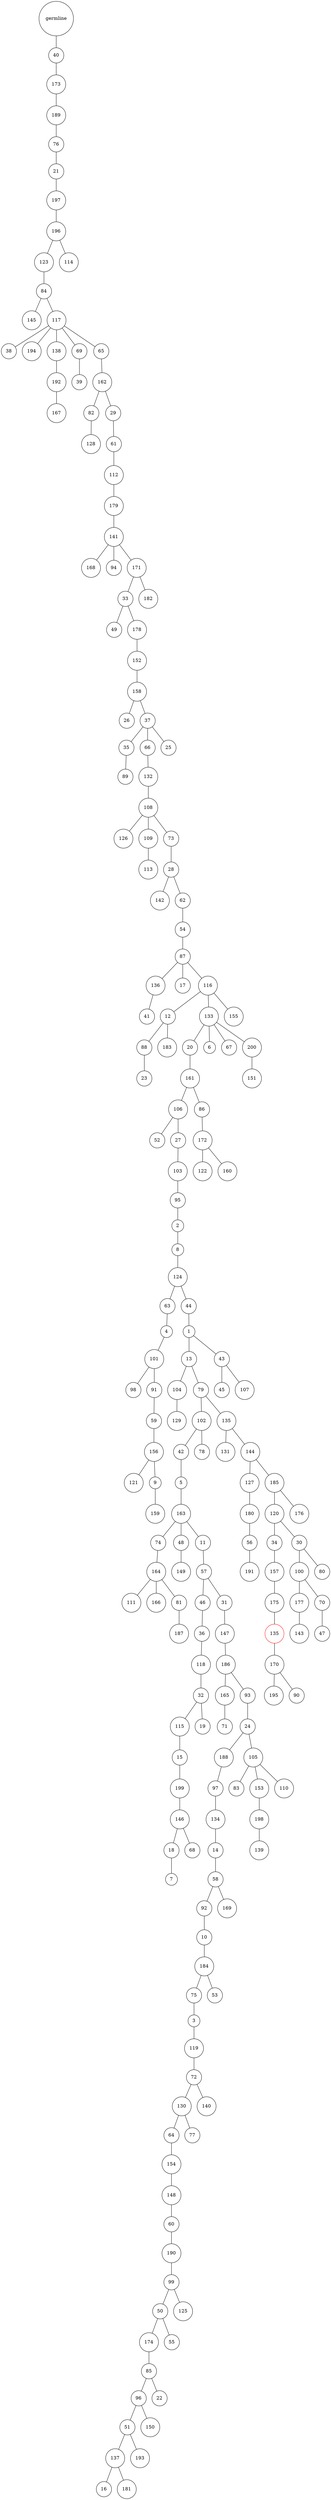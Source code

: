 graph {
	rankdir=UD;
	splines=line;
	node [shape=circle]
	"0x7f33bae4bbe0" [label="germline"];
	"0x7f33bae4bc10" [label="40"];
	"0x7f33bae4bbe0" -- "0x7f33bae4bc10" ;
	"0x7f33bae4bc40" [label="173"];
	"0x7f33bae4bc10" -- "0x7f33bae4bc40" ;
	"0x7f33bae4bc70" [label="189"];
	"0x7f33bae4bc40" -- "0x7f33bae4bc70" ;
	"0x7f33bae4bca0" [label="76"];
	"0x7f33bae4bc70" -- "0x7f33bae4bca0" ;
	"0x7f33bae4bcd0" [label="21"];
	"0x7f33bae4bca0" -- "0x7f33bae4bcd0" ;
	"0x7f33bae4bd00" [label="197"];
	"0x7f33bae4bcd0" -- "0x7f33bae4bd00" ;
	"0x7f33bae4bd30" [label="196"];
	"0x7f33bae4bd00" -- "0x7f33bae4bd30" ;
	"0x7f33bae4bd60" [label="123"];
	"0x7f33bae4bd30" -- "0x7f33bae4bd60" ;
	"0x7f33bae4bd90" [label="84"];
	"0x7f33bae4bd60" -- "0x7f33bae4bd90" ;
	"0x7f33bae4bdc0" [label="145"];
	"0x7f33bae4bd90" -- "0x7f33bae4bdc0" ;
	"0x7f33bae4bdf0" [label="117"];
	"0x7f33bae4bd90" -- "0x7f33bae4bdf0" ;
	"0x7f33bae4be20" [label="38"];
	"0x7f33bae4bdf0" -- "0x7f33bae4be20" ;
	"0x7f33bae4be50" [label="194"];
	"0x7f33bae4bdf0" -- "0x7f33bae4be50" ;
	"0x7f33bae4be80" [label="138"];
	"0x7f33bae4bdf0" -- "0x7f33bae4be80" ;
	"0x7f33bae4beb0" [label="192"];
	"0x7f33bae4be80" -- "0x7f33bae4beb0" ;
	"0x7f33bae4bee0" [label="167"];
	"0x7f33bae4beb0" -- "0x7f33bae4bee0" ;
	"0x7f33bae4bf10" [label="69"];
	"0x7f33bae4bdf0" -- "0x7f33bae4bf10" ;
	"0x7f33bae4bf40" [label="39"];
	"0x7f33bae4bf10" -- "0x7f33bae4bf40" ;
	"0x7f33bae4bf70" [label="65"];
	"0x7f33bae4bdf0" -- "0x7f33bae4bf70" ;
	"0x7f33bae4bfa0" [label="162"];
	"0x7f33bae4bf70" -- "0x7f33bae4bfa0" ;
	"0x7f33bae4bfd0" [label="82"];
	"0x7f33bae4bfa0" -- "0x7f33bae4bfd0" ;
	"0x7f33bae4d040" [label="128"];
	"0x7f33bae4bfd0" -- "0x7f33bae4d040" ;
	"0x7f33bae4d070" [label="29"];
	"0x7f33bae4bfa0" -- "0x7f33bae4d070" ;
	"0x7f33bae4d0a0" [label="61"];
	"0x7f33bae4d070" -- "0x7f33bae4d0a0" ;
	"0x7f33bae4d0d0" [label="112"];
	"0x7f33bae4d0a0" -- "0x7f33bae4d0d0" ;
	"0x7f33bae4d100" [label="179"];
	"0x7f33bae4d0d0" -- "0x7f33bae4d100" ;
	"0x7f33bae4d130" [label="141"];
	"0x7f33bae4d100" -- "0x7f33bae4d130" ;
	"0x7f33bae4d160" [label="168"];
	"0x7f33bae4d130" -- "0x7f33bae4d160" ;
	"0x7f33bae4d190" [label="94"];
	"0x7f33bae4d130" -- "0x7f33bae4d190" ;
	"0x7f33bae4d1c0" [label="171"];
	"0x7f33bae4d130" -- "0x7f33bae4d1c0" ;
	"0x7f33bae4d1f0" [label="33"];
	"0x7f33bae4d1c0" -- "0x7f33bae4d1f0" ;
	"0x7f33bae4d220" [label="49"];
	"0x7f33bae4d1f0" -- "0x7f33bae4d220" ;
	"0x7f33bae4d250" [label="178"];
	"0x7f33bae4d1f0" -- "0x7f33bae4d250" ;
	"0x7f33bae4d280" [label="152"];
	"0x7f33bae4d250" -- "0x7f33bae4d280" ;
	"0x7f33bae4d2b0" [label="158"];
	"0x7f33bae4d280" -- "0x7f33bae4d2b0" ;
	"0x7f33bae4d2e0" [label="26"];
	"0x7f33bae4d2b0" -- "0x7f33bae4d2e0" ;
	"0x7f33bae4d310" [label="37"];
	"0x7f33bae4d2b0" -- "0x7f33bae4d310" ;
	"0x7f33bae4d340" [label="35"];
	"0x7f33bae4d310" -- "0x7f33bae4d340" ;
	"0x7f33bae4d370" [label="89"];
	"0x7f33bae4d340" -- "0x7f33bae4d370" ;
	"0x7f33bae4d3a0" [label="66"];
	"0x7f33bae4d310" -- "0x7f33bae4d3a0" ;
	"0x7f33bae4d3d0" [label="132"];
	"0x7f33bae4d3a0" -- "0x7f33bae4d3d0" ;
	"0x7f33bae4d400" [label="108"];
	"0x7f33bae4d3d0" -- "0x7f33bae4d400" ;
	"0x7f33bae4d430" [label="126"];
	"0x7f33bae4d400" -- "0x7f33bae4d430" ;
	"0x7f33bae4d460" [label="109"];
	"0x7f33bae4d400" -- "0x7f33bae4d460" ;
	"0x7f33bae4d490" [label="113"];
	"0x7f33bae4d460" -- "0x7f33bae4d490" ;
	"0x7f33bae4d4c0" [label="73"];
	"0x7f33bae4d400" -- "0x7f33bae4d4c0" ;
	"0x7f33bae4d4f0" [label="28"];
	"0x7f33bae4d4c0" -- "0x7f33bae4d4f0" ;
	"0x7f33bae4d520" [label="142"];
	"0x7f33bae4d4f0" -- "0x7f33bae4d520" ;
	"0x7f33bae4d550" [label="62"];
	"0x7f33bae4d4f0" -- "0x7f33bae4d550" ;
	"0x7f33bae4d580" [label="54"];
	"0x7f33bae4d550" -- "0x7f33bae4d580" ;
	"0x7f33bae4d5b0" [label="87"];
	"0x7f33bae4d580" -- "0x7f33bae4d5b0" ;
	"0x7f33bae4d5e0" [label="136"];
	"0x7f33bae4d5b0" -- "0x7f33bae4d5e0" ;
	"0x7f33bae4d610" [label="41"];
	"0x7f33bae4d5e0" -- "0x7f33bae4d610" ;
	"0x7f33bae4d640" [label="17"];
	"0x7f33bae4d5b0" -- "0x7f33bae4d640" ;
	"0x7f33bae4d670" [label="116"];
	"0x7f33bae4d5b0" -- "0x7f33bae4d670" ;
	"0x7f33bae4d6a0" [label="12"];
	"0x7f33bae4d670" -- "0x7f33bae4d6a0" ;
	"0x7f33bae4d6d0" [label="88"];
	"0x7f33bae4d6a0" -- "0x7f33bae4d6d0" ;
	"0x7f33bae4d700" [label="23"];
	"0x7f33bae4d6d0" -- "0x7f33bae4d700" ;
	"0x7f33bae4d730" [label="183"];
	"0x7f33bae4d6a0" -- "0x7f33bae4d730" ;
	"0x7f33bae4d760" [label="133"];
	"0x7f33bae4d670" -- "0x7f33bae4d760" ;
	"0x7f33bae4d790" [label="20"];
	"0x7f33bae4d760" -- "0x7f33bae4d790" ;
	"0x7f33bae4d7c0" [label="161"];
	"0x7f33bae4d790" -- "0x7f33bae4d7c0" ;
	"0x7f33bae4d7f0" [label="106"];
	"0x7f33bae4d7c0" -- "0x7f33bae4d7f0" ;
	"0x7f33bae4d820" [label="52"];
	"0x7f33bae4d7f0" -- "0x7f33bae4d820" ;
	"0x7f33bae4d850" [label="27"];
	"0x7f33bae4d7f0" -- "0x7f33bae4d850" ;
	"0x7f33bae4d880" [label="103"];
	"0x7f33bae4d850" -- "0x7f33bae4d880" ;
	"0x7f33bae4d8b0" [label="95"];
	"0x7f33bae4d880" -- "0x7f33bae4d8b0" ;
	"0x7f33bae4d8e0" [label="2"];
	"0x7f33bae4d8b0" -- "0x7f33bae4d8e0" ;
	"0x7f33bae4d910" [label="8"];
	"0x7f33bae4d8e0" -- "0x7f33bae4d910" ;
	"0x7f33bae4d940" [label="124"];
	"0x7f33bae4d910" -- "0x7f33bae4d940" ;
	"0x7f33bae4d970" [label="63"];
	"0x7f33bae4d940" -- "0x7f33bae4d970" ;
	"0x7f33bae4d9a0" [label="4"];
	"0x7f33bae4d970" -- "0x7f33bae4d9a0" ;
	"0x7f33bae4d9d0" [label="101"];
	"0x7f33bae4d9a0" -- "0x7f33bae4d9d0" ;
	"0x7f33bae4da00" [label="98"];
	"0x7f33bae4d9d0" -- "0x7f33bae4da00" ;
	"0x7f33bae4da30" [label="91"];
	"0x7f33bae4d9d0" -- "0x7f33bae4da30" ;
	"0x7f33bae4da60" [label="59"];
	"0x7f33bae4da30" -- "0x7f33bae4da60" ;
	"0x7f33bae4da90" [label="156"];
	"0x7f33bae4da60" -- "0x7f33bae4da90" ;
	"0x7f33bae4dac0" [label="121"];
	"0x7f33bae4da90" -- "0x7f33bae4dac0" ;
	"0x7f33bae4daf0" [label="9"];
	"0x7f33bae4da90" -- "0x7f33bae4daf0" ;
	"0x7f33bae4db20" [label="159"];
	"0x7f33bae4daf0" -- "0x7f33bae4db20" ;
	"0x7f33bae4db50" [label="44"];
	"0x7f33bae4d940" -- "0x7f33bae4db50" ;
	"0x7f33bae4db80" [label="1"];
	"0x7f33bae4db50" -- "0x7f33bae4db80" ;
	"0x7f33bae4dbb0" [label="13"];
	"0x7f33bae4db80" -- "0x7f33bae4dbb0" ;
	"0x7f33bae4dbe0" [label="104"];
	"0x7f33bae4dbb0" -- "0x7f33bae4dbe0" ;
	"0x7f33bae4dc10" [label="129"];
	"0x7f33bae4dbe0" -- "0x7f33bae4dc10" ;
	"0x7f33bae4dc40" [label="79"];
	"0x7f33bae4dbb0" -- "0x7f33bae4dc40" ;
	"0x7f33bae4dc70" [label="102"];
	"0x7f33bae4dc40" -- "0x7f33bae4dc70" ;
	"0x7f33bae4dca0" [label="42"];
	"0x7f33bae4dc70" -- "0x7f33bae4dca0" ;
	"0x7f33bae4dcd0" [label="5"];
	"0x7f33bae4dca0" -- "0x7f33bae4dcd0" ;
	"0x7f33bae4dd00" [label="163"];
	"0x7f33bae4dcd0" -- "0x7f33bae4dd00" ;
	"0x7f33bae4dd30" [label="74"];
	"0x7f33bae4dd00" -- "0x7f33bae4dd30" ;
	"0x7f33bae4dd60" [label="164"];
	"0x7f33bae4dd30" -- "0x7f33bae4dd60" ;
	"0x7f33bae4dd90" [label="111"];
	"0x7f33bae4dd60" -- "0x7f33bae4dd90" ;
	"0x7f33bae4ddc0" [label="166"];
	"0x7f33bae4dd60" -- "0x7f33bae4ddc0" ;
	"0x7f33bae4ddf0" [label="81"];
	"0x7f33bae4dd60" -- "0x7f33bae4ddf0" ;
	"0x7f33bae4de20" [label="187"];
	"0x7f33bae4ddf0" -- "0x7f33bae4de20" ;
	"0x7f33bae4de50" [label="48"];
	"0x7f33bae4dd00" -- "0x7f33bae4de50" ;
	"0x7f33bae4de80" [label="149"];
	"0x7f33bae4de50" -- "0x7f33bae4de80" ;
	"0x7f33bae4deb0" [label="11"];
	"0x7f33bae4dd00" -- "0x7f33bae4deb0" ;
	"0x7f33bae4dee0" [label="57"];
	"0x7f33bae4deb0" -- "0x7f33bae4dee0" ;
	"0x7f33bae4df10" [label="46"];
	"0x7f33bae4dee0" -- "0x7f33bae4df10" ;
	"0x7f33bae4df40" [label="36"];
	"0x7f33bae4df10" -- "0x7f33bae4df40" ;
	"0x7f33bae4df70" [label="118"];
	"0x7f33bae4df40" -- "0x7f33bae4df70" ;
	"0x7f33bae4dfa0" [label="32"];
	"0x7f33bae4df70" -- "0x7f33bae4dfa0" ;
	"0x7f33bae4dfd0" [label="115"];
	"0x7f33bae4dfa0" -- "0x7f33bae4dfd0" ;
	"0x7f33badd2040" [label="15"];
	"0x7f33bae4dfd0" -- "0x7f33badd2040" ;
	"0x7f33badd2070" [label="199"];
	"0x7f33badd2040" -- "0x7f33badd2070" ;
	"0x7f33badd20a0" [label="146"];
	"0x7f33badd2070" -- "0x7f33badd20a0" ;
	"0x7f33badd20d0" [label="18"];
	"0x7f33badd20a0" -- "0x7f33badd20d0" ;
	"0x7f33badd2100" [label="7"];
	"0x7f33badd20d0" -- "0x7f33badd2100" ;
	"0x7f33badd2130" [label="68"];
	"0x7f33badd20a0" -- "0x7f33badd2130" ;
	"0x7f33badd2160" [label="19"];
	"0x7f33bae4dfa0" -- "0x7f33badd2160" ;
	"0x7f33badd2190" [label="31"];
	"0x7f33bae4dee0" -- "0x7f33badd2190" ;
	"0x7f33badd21c0" [label="147"];
	"0x7f33badd2190" -- "0x7f33badd21c0" ;
	"0x7f33badd21f0" [label="186"];
	"0x7f33badd21c0" -- "0x7f33badd21f0" ;
	"0x7f33badd2220" [label="165"];
	"0x7f33badd21f0" -- "0x7f33badd2220" ;
	"0x7f33badd2250" [label="71"];
	"0x7f33badd2220" -- "0x7f33badd2250" ;
	"0x7f33badd2280" [label="93"];
	"0x7f33badd21f0" -- "0x7f33badd2280" ;
	"0x7f33badd22b0" [label="24"];
	"0x7f33badd2280" -- "0x7f33badd22b0" ;
	"0x7f33badd22e0" [label="188"];
	"0x7f33badd22b0" -- "0x7f33badd22e0" ;
	"0x7f33badd2310" [label="97"];
	"0x7f33badd22e0" -- "0x7f33badd2310" ;
	"0x7f33badd2340" [label="134"];
	"0x7f33badd2310" -- "0x7f33badd2340" ;
	"0x7f33badd2370" [label="14"];
	"0x7f33badd2340" -- "0x7f33badd2370" ;
	"0x7f33badd23a0" [label="58"];
	"0x7f33badd2370" -- "0x7f33badd23a0" ;
	"0x7f33badd23d0" [label="92"];
	"0x7f33badd23a0" -- "0x7f33badd23d0" ;
	"0x7f33badd2400" [label="10"];
	"0x7f33badd23d0" -- "0x7f33badd2400" ;
	"0x7f33badd2430" [label="184"];
	"0x7f33badd2400" -- "0x7f33badd2430" ;
	"0x7f33badd2460" [label="75"];
	"0x7f33badd2430" -- "0x7f33badd2460" ;
	"0x7f33badd2490" [label="3"];
	"0x7f33badd2460" -- "0x7f33badd2490" ;
	"0x7f33badd24c0" [label="119"];
	"0x7f33badd2490" -- "0x7f33badd24c0" ;
	"0x7f33badd24f0" [label="72"];
	"0x7f33badd24c0" -- "0x7f33badd24f0" ;
	"0x7f33badd2520" [label="130"];
	"0x7f33badd24f0" -- "0x7f33badd2520" ;
	"0x7f33badd2550" [label="64"];
	"0x7f33badd2520" -- "0x7f33badd2550" ;
	"0x7f33badd2580" [label="154"];
	"0x7f33badd2550" -- "0x7f33badd2580" ;
	"0x7f33badd25b0" [label="148"];
	"0x7f33badd2580" -- "0x7f33badd25b0" ;
	"0x7f33badd25e0" [label="60"];
	"0x7f33badd25b0" -- "0x7f33badd25e0" ;
	"0x7f33badd2610" [label="190"];
	"0x7f33badd25e0" -- "0x7f33badd2610" ;
	"0x7f33badd2640" [label="99"];
	"0x7f33badd2610" -- "0x7f33badd2640" ;
	"0x7f33badd2670" [label="50"];
	"0x7f33badd2640" -- "0x7f33badd2670" ;
	"0x7f33badd26a0" [label="174"];
	"0x7f33badd2670" -- "0x7f33badd26a0" ;
	"0x7f33badd26d0" [label="85"];
	"0x7f33badd26a0" -- "0x7f33badd26d0" ;
	"0x7f33badd2700" [label="96"];
	"0x7f33badd26d0" -- "0x7f33badd2700" ;
	"0x7f33badd2730" [label="51"];
	"0x7f33badd2700" -- "0x7f33badd2730" ;
	"0x7f33badd2760" [label="137"];
	"0x7f33badd2730" -- "0x7f33badd2760" ;
	"0x7f33badd2790" [label="16"];
	"0x7f33badd2760" -- "0x7f33badd2790" ;
	"0x7f33badd27c0" [label="181"];
	"0x7f33badd2760" -- "0x7f33badd27c0" ;
	"0x7f33badd27f0" [label="193"];
	"0x7f33badd2730" -- "0x7f33badd27f0" ;
	"0x7f33badd2820" [label="150"];
	"0x7f33badd2700" -- "0x7f33badd2820" ;
	"0x7f33badd2850" [label="22"];
	"0x7f33badd26d0" -- "0x7f33badd2850" ;
	"0x7f33badd2880" [label="55"];
	"0x7f33badd2670" -- "0x7f33badd2880" ;
	"0x7f33badd28b0" [label="125"];
	"0x7f33badd2640" -- "0x7f33badd28b0" ;
	"0x7f33badd28e0" [label="77"];
	"0x7f33badd2520" -- "0x7f33badd28e0" ;
	"0x7f33badd2910" [label="140"];
	"0x7f33badd24f0" -- "0x7f33badd2910" ;
	"0x7f33badd2940" [label="53"];
	"0x7f33badd2430" -- "0x7f33badd2940" ;
	"0x7f33badd2970" [label="169"];
	"0x7f33badd23a0" -- "0x7f33badd2970" ;
	"0x7f33badd29a0" [label="105"];
	"0x7f33badd22b0" -- "0x7f33badd29a0" ;
	"0x7f33badd29d0" [label="83"];
	"0x7f33badd29a0" -- "0x7f33badd29d0" ;
	"0x7f33badd2a00" [label="153"];
	"0x7f33badd29a0" -- "0x7f33badd2a00" ;
	"0x7f33badd2a30" [label="198"];
	"0x7f33badd2a00" -- "0x7f33badd2a30" ;
	"0x7f33badd2a60" [label="139"];
	"0x7f33badd2a30" -- "0x7f33badd2a60" ;
	"0x7f33badd2a90" [label="110"];
	"0x7f33badd29a0" -- "0x7f33badd2a90" ;
	"0x7f33badd2ac0" [label="78"];
	"0x7f33bae4dc70" -- "0x7f33badd2ac0" ;
	"0x7f33badd2af0" [label="135"];
	"0x7f33bae4dc40" -- "0x7f33badd2af0" ;
	"0x7f33badd2b20" [label="131"];
	"0x7f33badd2af0" -- "0x7f33badd2b20" ;
	"0x7f33badd2b50" [label="144"];
	"0x7f33badd2af0" -- "0x7f33badd2b50" ;
	"0x7f33badd2b80" [label="127"];
	"0x7f33badd2b50" -- "0x7f33badd2b80" ;
	"0x7f33badd2bb0" [label="180"];
	"0x7f33badd2b80" -- "0x7f33badd2bb0" ;
	"0x7f33badd2be0" [label="56"];
	"0x7f33badd2bb0" -- "0x7f33badd2be0" ;
	"0x7f33badd2c10" [label="191"];
	"0x7f33badd2be0" -- "0x7f33badd2c10" ;
	"0x7f33badd2c40" [label="185"];
	"0x7f33badd2b50" -- "0x7f33badd2c40" ;
	"0x7f33badd2c70" [label="120"];
	"0x7f33badd2c40" -- "0x7f33badd2c70" ;
	"0x7f33badd2ca0" [label="34"];
	"0x7f33badd2c70" -- "0x7f33badd2ca0" ;
	"0x7f33badd2cd0" [label="157"];
	"0x7f33badd2ca0" -- "0x7f33badd2cd0" ;
	"0x7f33badd2d00" [label="175"];
	"0x7f33badd2cd0" -- "0x7f33badd2d00" ;
	"0x7f33badd2d30" [label="135",color="red"];
	"0x7f33badd2d00" -- "0x7f33badd2d30" ;
	"0x7f33badd2d60" [label="170"];
	"0x7f33badd2d30" -- "0x7f33badd2d60" ;
	"0x7f33badd2d90" [label="195"];
	"0x7f33badd2d60" -- "0x7f33badd2d90" ;
	"0x7f33badd2dc0" [label="90"];
	"0x7f33badd2d60" -- "0x7f33badd2dc0" ;
	"0x7f33badd2df0" [label="30"];
	"0x7f33badd2c70" -- "0x7f33badd2df0" ;
	"0x7f33badd2e20" [label="100"];
	"0x7f33badd2df0" -- "0x7f33badd2e20" ;
	"0x7f33badd2e50" [label="177"];
	"0x7f33badd2e20" -- "0x7f33badd2e50" ;
	"0x7f33badd2e80" [label="143"];
	"0x7f33badd2e50" -- "0x7f33badd2e80" ;
	"0x7f33badd2eb0" [label="70"];
	"0x7f33badd2e20" -- "0x7f33badd2eb0" ;
	"0x7f33badd2ee0" [label="47"];
	"0x7f33badd2eb0" -- "0x7f33badd2ee0" ;
	"0x7f33badd2f10" [label="80"];
	"0x7f33badd2df0" -- "0x7f33badd2f10" ;
	"0x7f33badd2f40" [label="176"];
	"0x7f33badd2c40" -- "0x7f33badd2f40" ;
	"0x7f33badd2f70" [label="43"];
	"0x7f33bae4db80" -- "0x7f33badd2f70" ;
	"0x7f33badd2fa0" [label="45"];
	"0x7f33badd2f70" -- "0x7f33badd2fa0" ;
	"0x7f33badd2fd0" [label="107"];
	"0x7f33badd2f70" -- "0x7f33badd2fd0" ;
	"0x7f33bade8040" [label="86"];
	"0x7f33bae4d7c0" -- "0x7f33bade8040" ;
	"0x7f33bade8070" [label="172"];
	"0x7f33bade8040" -- "0x7f33bade8070" ;
	"0x7f33bade80a0" [label="122"];
	"0x7f33bade8070" -- "0x7f33bade80a0" ;
	"0x7f33bade80d0" [label="160"];
	"0x7f33bade8070" -- "0x7f33bade80d0" ;
	"0x7f33bade8100" [label="6"];
	"0x7f33bae4d760" -- "0x7f33bade8100" ;
	"0x7f33bade8130" [label="67"];
	"0x7f33bae4d760" -- "0x7f33bade8130" ;
	"0x7f33bade8160" [label="200"];
	"0x7f33bae4d760" -- "0x7f33bade8160" ;
	"0x7f33bade8190" [label="151"];
	"0x7f33bade8160" -- "0x7f33bade8190" ;
	"0x7f33bade81c0" [label="155"];
	"0x7f33bae4d670" -- "0x7f33bade81c0" ;
	"0x7f33bade81f0" [label="25"];
	"0x7f33bae4d310" -- "0x7f33bade81f0" ;
	"0x7f33bade8220" [label="182"];
	"0x7f33bae4d1c0" -- "0x7f33bade8220" ;
	"0x7f33bade8250" [label="114"];
	"0x7f33bae4bd30" -- "0x7f33bade8250" ;
}
